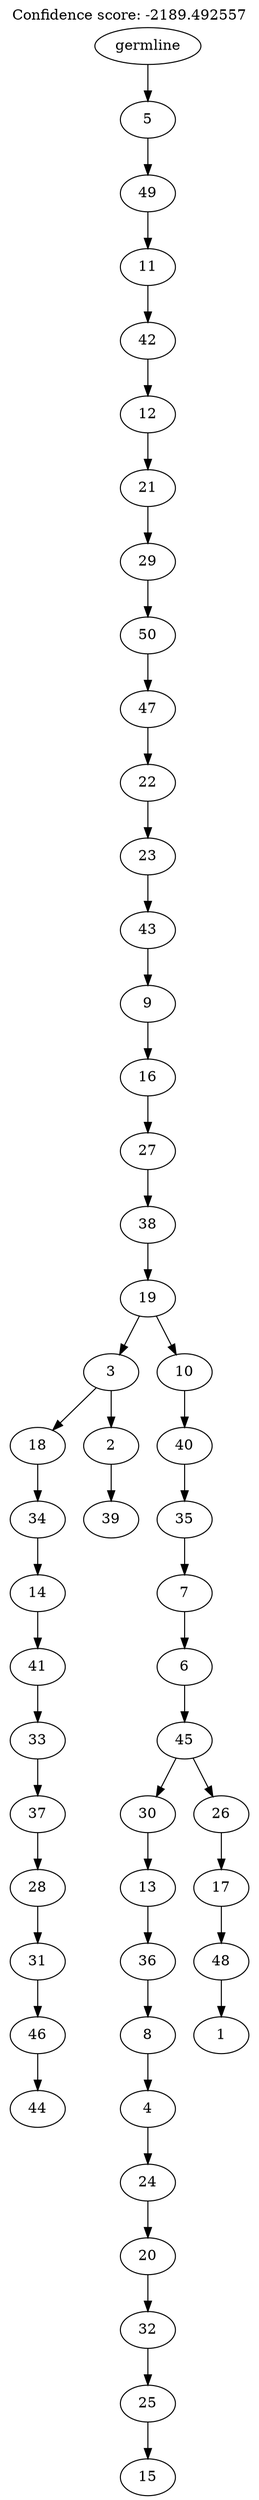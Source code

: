 digraph g {
	"49" -> "50";
	"50" [label="44"];
	"48" -> "49";
	"49" [label="46"];
	"47" -> "48";
	"48" [label="31"];
	"46" -> "47";
	"47" [label="28"];
	"45" -> "46";
	"46" [label="37"];
	"44" -> "45";
	"45" [label="33"];
	"43" -> "44";
	"44" [label="41"];
	"42" -> "43";
	"43" [label="14"];
	"41" -> "42";
	"42" [label="34"];
	"39" -> "40";
	"40" [label="39"];
	"38" -> "39";
	"39" [label="2"];
	"38" -> "41";
	"41" [label="18"];
	"36" -> "37";
	"37" [label="15"];
	"35" -> "36";
	"36" [label="25"];
	"34" -> "35";
	"35" [label="32"];
	"33" -> "34";
	"34" [label="20"];
	"32" -> "33";
	"33" [label="24"];
	"31" -> "32";
	"32" [label="4"];
	"30" -> "31";
	"31" [label="8"];
	"29" -> "30";
	"30" [label="36"];
	"28" -> "29";
	"29" [label="13"];
	"26" -> "27";
	"27" [label="1"];
	"25" -> "26";
	"26" [label="48"];
	"24" -> "25";
	"25" [label="17"];
	"23" -> "24";
	"24" [label="26"];
	"23" -> "28";
	"28" [label="30"];
	"22" -> "23";
	"23" [label="45"];
	"21" -> "22";
	"22" [label="6"];
	"20" -> "21";
	"21" [label="7"];
	"19" -> "20";
	"20" [label="35"];
	"18" -> "19";
	"19" [label="40"];
	"17" -> "18";
	"18" [label="10"];
	"17" -> "38";
	"38" [label="3"];
	"16" -> "17";
	"17" [label="19"];
	"15" -> "16";
	"16" [label="38"];
	"14" -> "15";
	"15" [label="27"];
	"13" -> "14";
	"14" [label="16"];
	"12" -> "13";
	"13" [label="9"];
	"11" -> "12";
	"12" [label="43"];
	"10" -> "11";
	"11" [label="23"];
	"9" -> "10";
	"10" [label="22"];
	"8" -> "9";
	"9" [label="47"];
	"7" -> "8";
	"8" [label="50"];
	"6" -> "7";
	"7" [label="29"];
	"5" -> "6";
	"6" [label="21"];
	"4" -> "5";
	"5" [label="12"];
	"3" -> "4";
	"4" [label="42"];
	"2" -> "3";
	"3" [label="11"];
	"1" -> "2";
	"2" [label="49"];
	"0" -> "1";
	"1" [label="5"];
	"0" [label="germline"];
	labelloc="t";
	label="Confidence score: -2189.492557";
}
